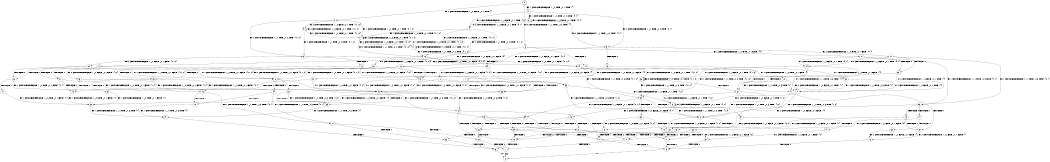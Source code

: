 digraph BCG {
size = "7, 10.5";
center = TRUE;
node [shape = circle];
0 [peripheries = 2];
0 -> 1 [label = "EX !1 !ATOMIC_EXCH_BRANCH (1, +0, TRUE, +0, 1, TRUE) !{}"];
0 -> 2 [label = "EX !2 !ATOMIC_EXCH_BRANCH (1, +0, FALSE, +0, 1, TRUE) !{}"];
0 -> 3 [label = "EX !0 !ATOMIC_EXCH_BRANCH (1, +1, TRUE, +0, 2, TRUE) !{}"];
1 -> 4 [label = "EX !2 !ATOMIC_EXCH_BRANCH (1, +0, FALSE, +0, 1, TRUE) !{0, 1}"];
1 -> 5 [label = "EX !0 !ATOMIC_EXCH_BRANCH (1, +1, TRUE, +0, 2, TRUE) !{0, 1}"];
1 -> 6 [label = "EX !1 !ATOMIC_EXCH_BRANCH (1, +0, TRUE, +0, 1, TRUE) !{0, 1}"];
2 -> 7 [label = "EX !1 !ATOMIC_EXCH_BRANCH (1, +0, TRUE, +0, 1, TRUE) !{0, 1, 2}"];
2 -> 8 [label = "EX !0 !ATOMIC_EXCH_BRANCH (1, +1, TRUE, +0, 2, TRUE) !{0, 1, 2}"];
2 -> 9 [label = "EX !2 !ATOMIC_EXCH_BRANCH (1, +0, FALSE, +0, 1, TRUE) !{0, 1, 2}"];
3 -> 10 [label = "TERMINATE !0"];
3 -> 11 [label = "EX !1 !ATOMIC_EXCH_BRANCH (1, +0, TRUE, +0, 1, FALSE) !{0}"];
3 -> 12 [label = "EX !2 !ATOMIC_EXCH_BRANCH (1, +0, FALSE, +0, 1, FALSE) !{0}"];
4 -> 13 [label = "EX !0 !ATOMIC_EXCH_BRANCH (1, +1, TRUE, +0, 2, TRUE) !{0, 1, 2}"];
4 -> 14 [label = "EX !2 !ATOMIC_EXCH_BRANCH (1, +0, FALSE, +0, 1, TRUE) !{0, 1, 2}"];
4 -> 7 [label = "EX !1 !ATOMIC_EXCH_BRANCH (1, +0, TRUE, +0, 1, TRUE) !{0, 1, 2}"];
5 -> 15 [label = "TERMINATE !0"];
5 -> 16 [label = "EX !2 !ATOMIC_EXCH_BRANCH (1, +0, FALSE, +0, 1, FALSE) !{0, 1}"];
5 -> 17 [label = "EX !1 !ATOMIC_EXCH_BRANCH (1, +0, TRUE, +0, 1, FALSE) !{0, 1}"];
6 -> 4 [label = "EX !2 !ATOMIC_EXCH_BRANCH (1, +0, FALSE, +0, 1, TRUE) !{0, 1}"];
6 -> 5 [label = "EX !0 !ATOMIC_EXCH_BRANCH (1, +1, TRUE, +0, 2, TRUE) !{0, 1}"];
6 -> 6 [label = "EX !1 !ATOMIC_EXCH_BRANCH (1, +0, TRUE, +0, 1, TRUE) !{0, 1}"];
7 -> 13 [label = "EX !0 !ATOMIC_EXCH_BRANCH (1, +1, TRUE, +0, 2, TRUE) !{0, 1, 2}"];
7 -> 14 [label = "EX !2 !ATOMIC_EXCH_BRANCH (1, +0, FALSE, +0, 1, TRUE) !{0, 1, 2}"];
7 -> 7 [label = "EX !1 !ATOMIC_EXCH_BRANCH (1, +0, TRUE, +0, 1, TRUE) !{0, 1, 2}"];
8 -> 18 [label = "TERMINATE !0"];
8 -> 19 [label = "EX !1 !ATOMIC_EXCH_BRANCH (1, +0, TRUE, +0, 1, FALSE) !{0, 1, 2}"];
8 -> 20 [label = "EX !2 !ATOMIC_EXCH_BRANCH (1, +0, FALSE, +0, 1, FALSE) !{0, 1, 2}"];
9 -> 7 [label = "EX !1 !ATOMIC_EXCH_BRANCH (1, +0, TRUE, +0, 1, TRUE) !{0, 1, 2}"];
9 -> 8 [label = "EX !0 !ATOMIC_EXCH_BRANCH (1, +1, TRUE, +0, 2, TRUE) !{0, 1, 2}"];
9 -> 9 [label = "EX !2 !ATOMIC_EXCH_BRANCH (1, +0, FALSE, +0, 1, TRUE) !{0, 1, 2}"];
10 -> 21 [label = "EX !1 !ATOMIC_EXCH_BRANCH (1, +0, TRUE, +0, 1, FALSE) !{}"];
10 -> 22 [label = "EX !2 !ATOMIC_EXCH_BRANCH (1, +0, FALSE, +0, 1, FALSE) !{}"];
11 -> 23 [label = "TERMINATE !0"];
11 -> 24 [label = "EX !2 !ATOMIC_EXCH_BRANCH (1, +0, FALSE, +0, 1, TRUE) !{0, 1}"];
11 -> 25 [label = "EX !1 !ATOMIC_EXCH_BRANCH (1, +1, TRUE, +0, 3, TRUE) !{0, 1}"];
12 -> 26 [label = "TERMINATE !2"];
12 -> 27 [label = "TERMINATE !0"];
12 -> 28 [label = "EX !1 !ATOMIC_EXCH_BRANCH (1, +0, TRUE, +0, 1, FALSE) !{0, 1, 2}"];
13 -> 29 [label = "TERMINATE !0"];
13 -> 30 [label = "EX !2 !ATOMIC_EXCH_BRANCH (1, +0, FALSE, +0, 1, FALSE) !{0, 1, 2}"];
13 -> 19 [label = "EX !1 !ATOMIC_EXCH_BRANCH (1, +0, TRUE, +0, 1, FALSE) !{0, 1, 2}"];
14 -> 13 [label = "EX !0 !ATOMIC_EXCH_BRANCH (1, +1, TRUE, +0, 2, TRUE) !{0, 1, 2}"];
14 -> 14 [label = "EX !2 !ATOMIC_EXCH_BRANCH (1, +0, FALSE, +0, 1, TRUE) !{0, 1, 2}"];
14 -> 7 [label = "EX !1 !ATOMIC_EXCH_BRANCH (1, +0, TRUE, +0, 1, TRUE) !{0, 1, 2}"];
15 -> 31 [label = "EX !2 !ATOMIC_EXCH_BRANCH (1, +0, FALSE, +0, 1, FALSE) !{1}"];
15 -> 32 [label = "EX !1 !ATOMIC_EXCH_BRANCH (1, +0, TRUE, +0, 1, FALSE) !{1}"];
16 -> 33 [label = "TERMINATE !2"];
16 -> 34 [label = "TERMINATE !0"];
16 -> 28 [label = "EX !1 !ATOMIC_EXCH_BRANCH (1, +0, TRUE, +0, 1, FALSE) !{0, 1, 2}"];
17 -> 23 [label = "TERMINATE !0"];
17 -> 24 [label = "EX !2 !ATOMIC_EXCH_BRANCH (1, +0, FALSE, +0, 1, TRUE) !{0, 1}"];
17 -> 25 [label = "EX !1 !ATOMIC_EXCH_BRANCH (1, +1, TRUE, +0, 3, TRUE) !{0, 1}"];
18 -> 35 [label = "EX !1 !ATOMIC_EXCH_BRANCH (1, +0, TRUE, +0, 1, FALSE) !{1, 2}"];
18 -> 36 [label = "EX !2 !ATOMIC_EXCH_BRANCH (1, +0, FALSE, +0, 1, FALSE) !{1, 2}"];
19 -> 37 [label = "TERMINATE !0"];
19 -> 38 [label = "EX !2 !ATOMIC_EXCH_BRANCH (1, +0, FALSE, +0, 1, TRUE) !{0, 1, 2}"];
19 -> 39 [label = "EX !1 !ATOMIC_EXCH_BRANCH (1, +1, TRUE, +0, 3, TRUE) !{0, 1, 2}"];
20 -> 26 [label = "TERMINATE !2"];
20 -> 27 [label = "TERMINATE !0"];
20 -> 28 [label = "EX !1 !ATOMIC_EXCH_BRANCH (1, +0, TRUE, +0, 1, FALSE) !{0, 1, 2}"];
21 -> 40 [label = "EX !2 !ATOMIC_EXCH_BRANCH (1, +0, FALSE, +0, 1, TRUE) !{1}"];
21 -> 41 [label = "EX !1 !ATOMIC_EXCH_BRANCH (1, +1, TRUE, +0, 3, TRUE) !{1}"];
22 -> 42 [label = "TERMINATE !2"];
22 -> 43 [label = "EX !1 !ATOMIC_EXCH_BRANCH (1, +0, TRUE, +0, 1, FALSE) !{1, 2}"];
23 -> 40 [label = "EX !2 !ATOMIC_EXCH_BRANCH (1, +0, FALSE, +0, 1, TRUE) !{1}"];
23 -> 41 [label = "EX !1 !ATOMIC_EXCH_BRANCH (1, +1, TRUE, +0, 3, TRUE) !{1}"];
24 -> 37 [label = "TERMINATE !0"];
24 -> 38 [label = "EX !2 !ATOMIC_EXCH_BRANCH (1, +0, FALSE, +0, 1, TRUE) !{0, 1, 2}"];
24 -> 39 [label = "EX !1 !ATOMIC_EXCH_BRANCH (1, +1, TRUE, +0, 3, TRUE) !{0, 1, 2}"];
25 -> 44 [label = "TERMINATE !1"];
25 -> 45 [label = "TERMINATE !0"];
25 -> 46 [label = "EX !2 !ATOMIC_EXCH_BRANCH (1, +0, FALSE, +0, 1, FALSE) !{0, 1}"];
26 -> 47 [label = "TERMINATE !0"];
26 -> 48 [label = "EX !1 !ATOMIC_EXCH_BRANCH (1, +0, TRUE, +0, 1, FALSE) !{0, 1}"];
27 -> 42 [label = "TERMINATE !2"];
27 -> 43 [label = "EX !1 !ATOMIC_EXCH_BRANCH (1, +0, TRUE, +0, 1, FALSE) !{1, 2}"];
28 -> 49 [label = "TERMINATE !2"];
28 -> 50 [label = "TERMINATE !0"];
28 -> 51 [label = "EX !1 !ATOMIC_EXCH_BRANCH (1, +1, TRUE, +0, 3, TRUE) !{0, 1, 2}"];
29 -> 52 [label = "EX !2 !ATOMIC_EXCH_BRANCH (1, +0, FALSE, +0, 1, FALSE) !{1, 2}"];
29 -> 35 [label = "EX !1 !ATOMIC_EXCH_BRANCH (1, +0, TRUE, +0, 1, FALSE) !{1, 2}"];
30 -> 33 [label = "TERMINATE !2"];
30 -> 34 [label = "TERMINATE !0"];
30 -> 28 [label = "EX !1 !ATOMIC_EXCH_BRANCH (1, +0, TRUE, +0, 1, FALSE) !{0, 1, 2}"];
31 -> 53 [label = "TERMINATE !2"];
31 -> 43 [label = "EX !1 !ATOMIC_EXCH_BRANCH (1, +0, TRUE, +0, 1, FALSE) !{1, 2}"];
32 -> 40 [label = "EX !2 !ATOMIC_EXCH_BRANCH (1, +0, FALSE, +0, 1, TRUE) !{1}"];
32 -> 41 [label = "EX !1 !ATOMIC_EXCH_BRANCH (1, +1, TRUE, +0, 3, TRUE) !{1}"];
33 -> 54 [label = "TERMINATE !0"];
33 -> 48 [label = "EX !1 !ATOMIC_EXCH_BRANCH (1, +0, TRUE, +0, 1, FALSE) !{0, 1}"];
34 -> 53 [label = "TERMINATE !2"];
34 -> 43 [label = "EX !1 !ATOMIC_EXCH_BRANCH (1, +0, TRUE, +0, 1, FALSE) !{1, 2}"];
35 -> 55 [label = "EX !2 !ATOMIC_EXCH_BRANCH (1, +0, FALSE, +0, 1, TRUE) !{1, 2}"];
35 -> 56 [label = "EX !1 !ATOMIC_EXCH_BRANCH (1, +1, TRUE, +0, 3, TRUE) !{1, 2}"];
36 -> 42 [label = "TERMINATE !2"];
36 -> 43 [label = "EX !1 !ATOMIC_EXCH_BRANCH (1, +0, TRUE, +0, 1, FALSE) !{1, 2}"];
37 -> 55 [label = "EX !2 !ATOMIC_EXCH_BRANCH (1, +0, FALSE, +0, 1, TRUE) !{1, 2}"];
37 -> 56 [label = "EX !1 !ATOMIC_EXCH_BRANCH (1, +1, TRUE, +0, 3, TRUE) !{1, 2}"];
38 -> 37 [label = "TERMINATE !0"];
38 -> 38 [label = "EX !2 !ATOMIC_EXCH_BRANCH (1, +0, FALSE, +0, 1, TRUE) !{0, 1, 2}"];
38 -> 39 [label = "EX !1 !ATOMIC_EXCH_BRANCH (1, +1, TRUE, +0, 3, TRUE) !{0, 1, 2}"];
39 -> 57 [label = "TERMINATE !1"];
39 -> 58 [label = "TERMINATE !0"];
39 -> 59 [label = "EX !2 !ATOMIC_EXCH_BRANCH (1, +0, FALSE, +0, 1, FALSE) !{0, 1, 2}"];
40 -> 55 [label = "EX !2 !ATOMIC_EXCH_BRANCH (1, +0, FALSE, +0, 1, TRUE) !{1, 2}"];
40 -> 56 [label = "EX !1 !ATOMIC_EXCH_BRANCH (1, +1, TRUE, +0, 3, TRUE) !{1, 2}"];
41 -> 60 [label = "TERMINATE !1"];
41 -> 61 [label = "EX !2 !ATOMIC_EXCH_BRANCH (1, +0, FALSE, +0, 1, FALSE) !{1}"];
42 -> 62 [label = "EX !1 !ATOMIC_EXCH_BRANCH (1, +0, TRUE, +0, 1, FALSE) !{1}"];
43 -> 63 [label = "TERMINATE !2"];
43 -> 64 [label = "EX !1 !ATOMIC_EXCH_BRANCH (1, +1, TRUE, +0, 3, TRUE) !{1, 2}"];
44 -> 65 [label = "TERMINATE !0"];
44 -> 66 [label = "EX !2 !ATOMIC_EXCH_BRANCH (1, +0, FALSE, +0, 1, FALSE) !{0}"];
45 -> 60 [label = "TERMINATE !1"];
45 -> 61 [label = "EX !2 !ATOMIC_EXCH_BRANCH (1, +0, FALSE, +0, 1, FALSE) !{1}"];
46 -> 67 [label = "TERMINATE !1"];
46 -> 68 [label = "TERMINATE !2"];
46 -> 69 [label = "TERMINATE !0"];
47 -> 62 [label = "EX !1 !ATOMIC_EXCH_BRANCH (1, +0, TRUE, +0, 1, FALSE) !{1}"];
48 -> 70 [label = "TERMINATE !0"];
48 -> 71 [label = "EX !1 !ATOMIC_EXCH_BRANCH (1, +1, TRUE, +0, 3, TRUE) !{0, 1}"];
49 -> 70 [label = "TERMINATE !0"];
49 -> 71 [label = "EX !1 !ATOMIC_EXCH_BRANCH (1, +1, TRUE, +0, 3, TRUE) !{0, 1}"];
50 -> 63 [label = "TERMINATE !2"];
50 -> 64 [label = "EX !1 !ATOMIC_EXCH_BRANCH (1, +1, TRUE, +0, 3, TRUE) !{1, 2}"];
51 -> 67 [label = "TERMINATE !1"];
51 -> 68 [label = "TERMINATE !2"];
51 -> 69 [label = "TERMINATE !0"];
52 -> 53 [label = "TERMINATE !2"];
52 -> 43 [label = "EX !1 !ATOMIC_EXCH_BRANCH (1, +0, TRUE, +0, 1, FALSE) !{1, 2}"];
53 -> 62 [label = "EX !1 !ATOMIC_EXCH_BRANCH (1, +0, TRUE, +0, 1, FALSE) !{1}"];
54 -> 62 [label = "EX !1 !ATOMIC_EXCH_BRANCH (1, +0, TRUE, +0, 1, FALSE) !{1}"];
55 -> 55 [label = "EX !2 !ATOMIC_EXCH_BRANCH (1, +0, FALSE, +0, 1, TRUE) !{1, 2}"];
55 -> 56 [label = "EX !1 !ATOMIC_EXCH_BRANCH (1, +1, TRUE, +0, 3, TRUE) !{1, 2}"];
56 -> 72 [label = "TERMINATE !1"];
56 -> 73 [label = "EX !2 !ATOMIC_EXCH_BRANCH (1, +0, FALSE, +0, 1, FALSE) !{1, 2}"];
57 -> 74 [label = "TERMINATE !0"];
57 -> 75 [label = "EX !2 !ATOMIC_EXCH_BRANCH (1, +0, FALSE, +0, 1, FALSE) !{0, 2}"];
58 -> 72 [label = "TERMINATE !1"];
58 -> 73 [label = "EX !2 !ATOMIC_EXCH_BRANCH (1, +0, FALSE, +0, 1, FALSE) !{1, 2}"];
59 -> 67 [label = "TERMINATE !1"];
59 -> 68 [label = "TERMINATE !2"];
59 -> 69 [label = "TERMINATE !0"];
60 -> 76 [label = "EX !2 !ATOMIC_EXCH_BRANCH (1, +0, FALSE, +0, 1, FALSE) !{}"];
61 -> 77 [label = "TERMINATE !1"];
61 -> 78 [label = "TERMINATE !2"];
62 -> 79 [label = "EX !1 !ATOMIC_EXCH_BRANCH (1, +1, TRUE, +0, 3, TRUE) !{1}"];
63 -> 79 [label = "EX !1 !ATOMIC_EXCH_BRANCH (1, +1, TRUE, +0, 3, TRUE) !{1}"];
64 -> 77 [label = "TERMINATE !1"];
64 -> 78 [label = "TERMINATE !2"];
65 -> 76 [label = "EX !2 !ATOMIC_EXCH_BRANCH (1, +0, FALSE, +0, 1, FALSE) !{}"];
66 -> 80 [label = "TERMINATE !2"];
66 -> 81 [label = "TERMINATE !0"];
67 -> 80 [label = "TERMINATE !2"];
67 -> 81 [label = "TERMINATE !0"];
68 -> 82 [label = "TERMINATE !1"];
68 -> 83 [label = "TERMINATE !0"];
69 -> 77 [label = "TERMINATE !1"];
69 -> 78 [label = "TERMINATE !2"];
70 -> 79 [label = "EX !1 !ATOMIC_EXCH_BRANCH (1, +1, TRUE, +0, 3, TRUE) !{1}"];
71 -> 82 [label = "TERMINATE !1"];
71 -> 83 [label = "TERMINATE !0"];
72 -> 84 [label = "EX !2 !ATOMIC_EXCH_BRANCH (1, +0, FALSE, +0, 1, FALSE) !{2}"];
73 -> 77 [label = "TERMINATE !1"];
73 -> 78 [label = "TERMINATE !2"];
74 -> 84 [label = "EX !2 !ATOMIC_EXCH_BRANCH (1, +0, FALSE, +0, 1, FALSE) !{2}"];
75 -> 80 [label = "TERMINATE !2"];
75 -> 81 [label = "TERMINATE !0"];
76 -> 85 [label = "TERMINATE !2"];
77 -> 85 [label = "TERMINATE !2"];
78 -> 86 [label = "TERMINATE !1"];
79 -> 86 [label = "TERMINATE !1"];
80 -> 87 [label = "TERMINATE !0"];
81 -> 85 [label = "TERMINATE !2"];
82 -> 87 [label = "TERMINATE !0"];
83 -> 86 [label = "TERMINATE !1"];
84 -> 85 [label = "TERMINATE !2"];
85 -> 88 [label = "exit"];
86 -> 88 [label = "exit"];
87 -> 88 [label = "exit"];
}
